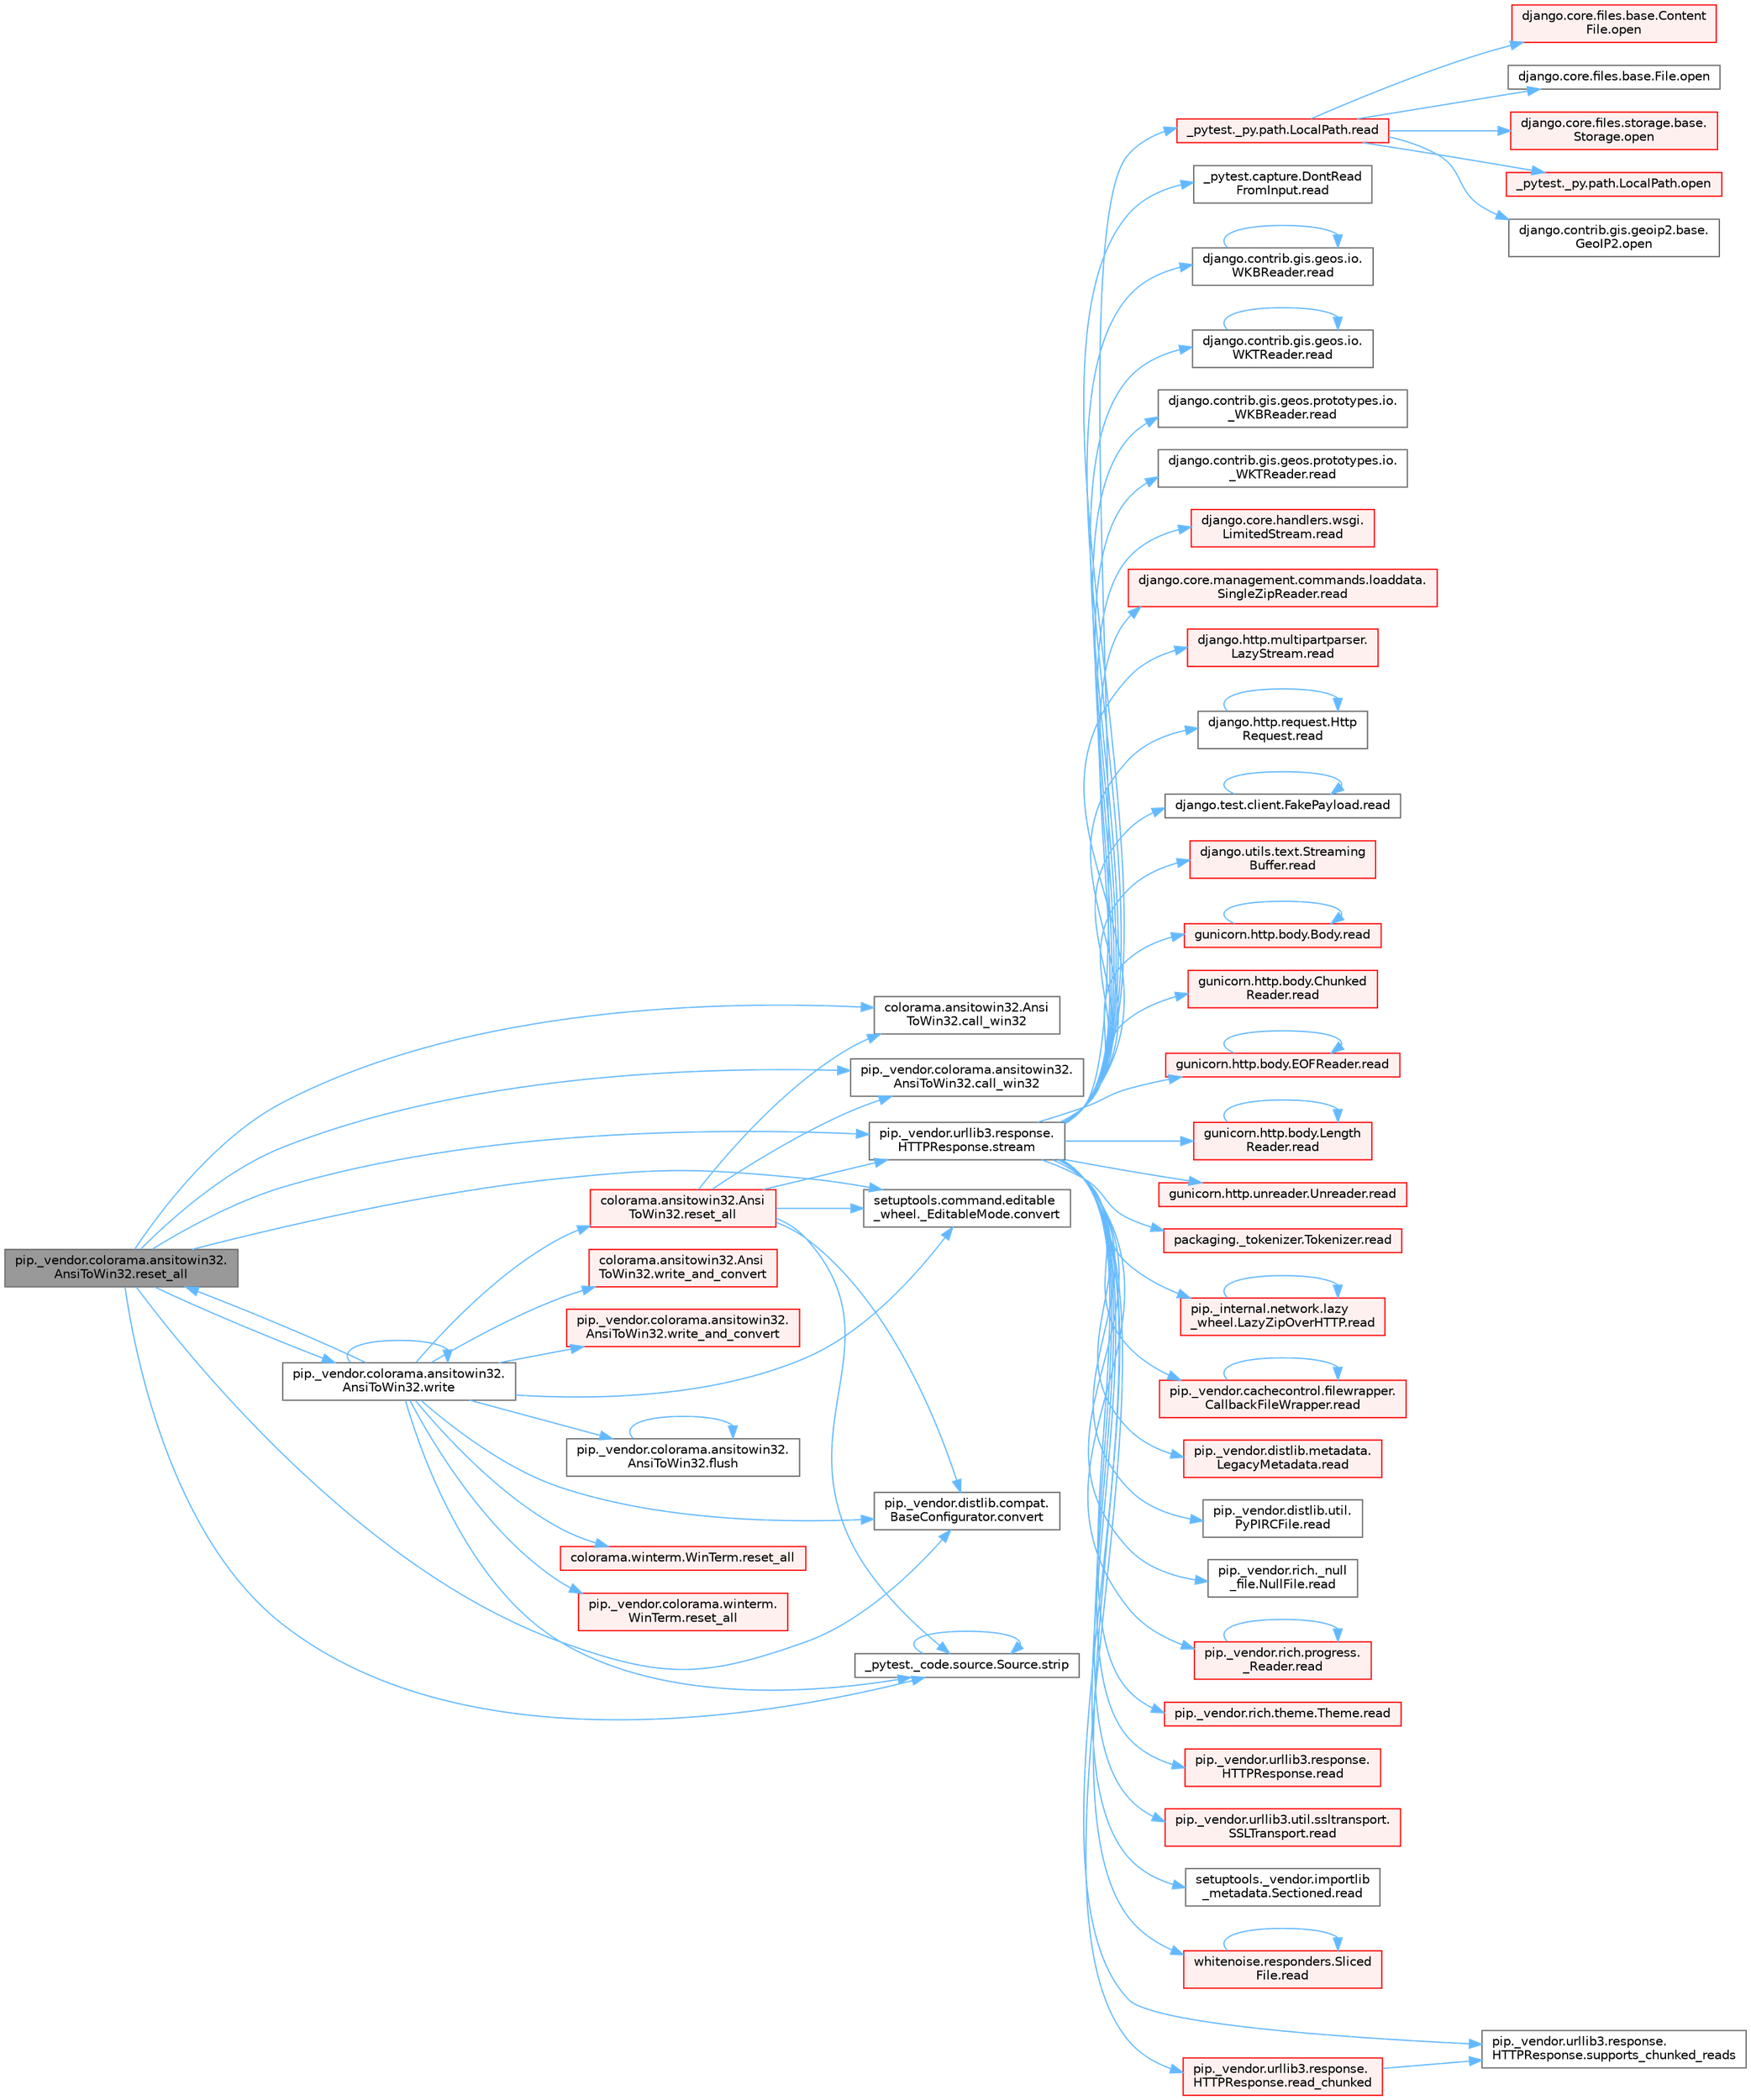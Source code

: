 digraph "pip._vendor.colorama.ansitowin32.AnsiToWin32.reset_all"
{
 // LATEX_PDF_SIZE
  bgcolor="transparent";
  edge [fontname=Helvetica,fontsize=10,labelfontname=Helvetica,labelfontsize=10];
  node [fontname=Helvetica,fontsize=10,shape=box,height=0.2,width=0.4];
  rankdir="LR";
  Node1 [id="Node000001",label="pip._vendor.colorama.ansitowin32.\lAnsiToWin32.reset_all",height=0.2,width=0.4,color="gray40", fillcolor="grey60", style="filled", fontcolor="black",tooltip=" "];
  Node1 -> Node2 [id="edge1_Node000001_Node000002",color="steelblue1",style="solid",tooltip=" "];
  Node2 [id="Node000002",label="colorama.ansitowin32.Ansi\lToWin32.call_win32",height=0.2,width=0.4,color="grey40", fillcolor="white", style="filled",URL="$classcolorama_1_1ansitowin32_1_1_ansi_to_win32.html#aa3edbb8fc606e0b22afa3128e1bb1507",tooltip=" "];
  Node1 -> Node3 [id="edge2_Node000001_Node000003",color="steelblue1",style="solid",tooltip=" "];
  Node3 [id="Node000003",label="pip._vendor.colorama.ansitowin32.\lAnsiToWin32.call_win32",height=0.2,width=0.4,color="grey40", fillcolor="white", style="filled",URL="$classpip_1_1__vendor_1_1colorama_1_1ansitowin32_1_1_ansi_to_win32.html#ac14e750b5ad589a4e131d936df88e68c",tooltip=" "];
  Node1 -> Node4 [id="edge3_Node000001_Node000004",color="steelblue1",style="solid",tooltip=" "];
  Node4 [id="Node000004",label="pip._vendor.distlib.compat.\lBaseConfigurator.convert",height=0.2,width=0.4,color="grey40", fillcolor="white", style="filled",URL="$classpip_1_1__vendor_1_1distlib_1_1compat_1_1_base_configurator.html#abcff9425eaf086d1b67b488aab87e5da",tooltip=" "];
  Node1 -> Node5 [id="edge4_Node000001_Node000005",color="steelblue1",style="solid",tooltip=" "];
  Node5 [id="Node000005",label="setuptools.command.editable\l_wheel._EditableMode.convert",height=0.2,width=0.4,color="grey40", fillcolor="white", style="filled",URL="$classsetuptools_1_1command_1_1editable__wheel_1_1___editable_mode.html#a11a77c27c7b21ba316fc378c0798abb8",tooltip=" "];
  Node1 -> Node6 [id="edge5_Node000001_Node000006",color="steelblue1",style="solid",tooltip=" "];
  Node6 [id="Node000006",label="pip._vendor.urllib3.response.\lHTTPResponse.stream",height=0.2,width=0.4,color="grey40", fillcolor="white", style="filled",URL="$classpip_1_1__vendor_1_1urllib3_1_1response_1_1_h_t_t_p_response.html#a8d802b25f09dd341838a1d631ffc4f62",tooltip=" "];
  Node6 -> Node7 [id="edge6_Node000006_Node000007",color="steelblue1",style="solid",tooltip=" "];
  Node7 [id="Node000007",label="_pytest._py.path.LocalPath.read",height=0.2,width=0.4,color="red", fillcolor="#FFF0F0", style="filled",URL="$class__pytest_1_1__py_1_1path_1_1_local_path.html#a8640b65f715ce8a258379deb78a68fd8",tooltip=" "];
  Node7 -> Node8 [id="edge7_Node000007_Node000008",color="steelblue1",style="solid",tooltip=" "];
  Node8 [id="Node000008",label="_pytest._py.path.LocalPath.open",height=0.2,width=0.4,color="red", fillcolor="#FFF0F0", style="filled",URL="$class__pytest_1_1__py_1_1path_1_1_local_path.html#ac72dbda993b11dc52a738bfc6267dda0",tooltip=" "];
  Node7 -> Node244 [id="edge8_Node000007_Node000244",color="steelblue1",style="solid",tooltip=" "];
  Node244 [id="Node000244",label="django.contrib.gis.geoip2.base.\lGeoIP2.open",height=0.2,width=0.4,color="grey40", fillcolor="white", style="filled",URL="$classdjango_1_1contrib_1_1gis_1_1geoip2_1_1base_1_1_geo_i_p2.html#a39b20c40f1d3f4e4a37f9a4b8cd40e4d",tooltip=" "];
  Node7 -> Node245 [id="edge9_Node000007_Node000245",color="steelblue1",style="solid",tooltip=" "];
  Node245 [id="Node000245",label="django.core.files.base.Content\lFile.open",height=0.2,width=0.4,color="red", fillcolor="#FFF0F0", style="filled",URL="$classdjango_1_1core_1_1files_1_1base_1_1_content_file.html#a2d9c2fb349c078834c401c23b3b10250",tooltip=" "];
  Node7 -> Node349 [id="edge10_Node000007_Node000349",color="steelblue1",style="solid",tooltip=" "];
  Node349 [id="Node000349",label="django.core.files.base.File.open",height=0.2,width=0.4,color="grey40", fillcolor="white", style="filled",URL="$classdjango_1_1core_1_1files_1_1base_1_1_file.html#a77453efc21bb631b97bff9f6aff27eb1",tooltip=" "];
  Node7 -> Node350 [id="edge11_Node000007_Node000350",color="steelblue1",style="solid",tooltip=" "];
  Node350 [id="Node000350",label="django.core.files.storage.base.\lStorage.open",height=0.2,width=0.4,color="red", fillcolor="#FFF0F0", style="filled",URL="$classdjango_1_1core_1_1files_1_1storage_1_1base_1_1_storage.html#a83f5a2f19c0564c4a1732f88b32c4b49",tooltip=" "];
  Node6 -> Node453 [id="edge12_Node000006_Node000453",color="steelblue1",style="solid",tooltip=" "];
  Node453 [id="Node000453",label="_pytest.capture.DontRead\lFromInput.read",height=0.2,width=0.4,color="grey40", fillcolor="white", style="filled",URL="$class__pytest_1_1capture_1_1_dont_read_from_input.html#abe84d6d5626bed2fa4f52408d2b95d3f",tooltip=" "];
  Node6 -> Node454 [id="edge13_Node000006_Node000454",color="steelblue1",style="solid",tooltip=" "];
  Node454 [id="Node000454",label="django.contrib.gis.geos.io.\lWKBReader.read",height=0.2,width=0.4,color="grey40", fillcolor="white", style="filled",URL="$classdjango_1_1contrib_1_1gis_1_1geos_1_1io_1_1_w_k_b_reader.html#a690153c2f609f20814011beceded4ce6",tooltip=" "];
  Node454 -> Node454 [id="edge14_Node000454_Node000454",color="steelblue1",style="solid",tooltip=" "];
  Node6 -> Node455 [id="edge15_Node000006_Node000455",color="steelblue1",style="solid",tooltip=" "];
  Node455 [id="Node000455",label="django.contrib.gis.geos.io.\lWKTReader.read",height=0.2,width=0.4,color="grey40", fillcolor="white", style="filled",URL="$classdjango_1_1contrib_1_1gis_1_1geos_1_1io_1_1_w_k_t_reader.html#af8cdf42c9388b4ca18b86af2cd174dd0",tooltip=" "];
  Node455 -> Node455 [id="edge16_Node000455_Node000455",color="steelblue1",style="solid",tooltip=" "];
  Node6 -> Node456 [id="edge17_Node000006_Node000456",color="steelblue1",style="solid",tooltip=" "];
  Node456 [id="Node000456",label="django.contrib.gis.geos.prototypes.io.\l_WKBReader.read",height=0.2,width=0.4,color="grey40", fillcolor="white", style="filled",URL="$classdjango_1_1contrib_1_1gis_1_1geos_1_1prototypes_1_1io_1_1___w_k_b_reader.html#a71e78ed5a74b998533ef3801723a5827",tooltip=" "];
  Node6 -> Node457 [id="edge18_Node000006_Node000457",color="steelblue1",style="solid",tooltip=" "];
  Node457 [id="Node000457",label="django.contrib.gis.geos.prototypes.io.\l_WKTReader.read",height=0.2,width=0.4,color="grey40", fillcolor="white", style="filled",URL="$classdjango_1_1contrib_1_1gis_1_1geos_1_1prototypes_1_1io_1_1___w_k_t_reader.html#a97b2007978d99bec56d1bbf4091dd46a",tooltip=" "];
  Node6 -> Node458 [id="edge19_Node000006_Node000458",color="steelblue1",style="solid",tooltip=" "];
  Node458 [id="Node000458",label="django.core.handlers.wsgi.\lLimitedStream.read",height=0.2,width=0.4,color="red", fillcolor="#FFF0F0", style="filled",URL="$classdjango_1_1core_1_1handlers_1_1wsgi_1_1_limited_stream.html#a01766186550a2bafd2a0c0cac1117797",tooltip=" "];
  Node6 -> Node462 [id="edge20_Node000006_Node000462",color="steelblue1",style="solid",tooltip=" "];
  Node462 [id="Node000462",label="django.core.management.commands.loaddata.\lSingleZipReader.read",height=0.2,width=0.4,color="red", fillcolor="#FFF0F0", style="filled",URL="$classdjango_1_1core_1_1management_1_1commands_1_1loaddata_1_1_single_zip_reader.html#a6c6512afb638e535f6d9973329238ec1",tooltip=" "];
  Node6 -> Node467 [id="edge21_Node000006_Node000467",color="steelblue1",style="solid",tooltip=" "];
  Node467 [id="Node000467",label="django.http.multipartparser.\lLazyStream.read",height=0.2,width=0.4,color="red", fillcolor="#FFF0F0", style="filled",URL="$classdjango_1_1http_1_1multipartparser_1_1_lazy_stream.html#af5553676fbef507453fe16dbce30f2d6",tooltip=" "];
  Node6 -> Node470 [id="edge22_Node000006_Node000470",color="steelblue1",style="solid",tooltip=" "];
  Node470 [id="Node000470",label="django.http.request.Http\lRequest.read",height=0.2,width=0.4,color="grey40", fillcolor="white", style="filled",URL="$classdjango_1_1http_1_1request_1_1_http_request.html#a7b5205e754042f5dc1400c5f6884da05",tooltip=" "];
  Node470 -> Node470 [id="edge23_Node000470_Node000470",color="steelblue1",style="solid",tooltip=" "];
  Node6 -> Node471 [id="edge24_Node000006_Node000471",color="steelblue1",style="solid",tooltip=" "];
  Node471 [id="Node000471",label="django.test.client.FakePayload.read",height=0.2,width=0.4,color="grey40", fillcolor="white", style="filled",URL="$classdjango_1_1test_1_1client_1_1_fake_payload.html#a4968728a37f7ecfa436f7156923f32fc",tooltip=" "];
  Node471 -> Node471 [id="edge25_Node000471_Node000471",color="steelblue1",style="solid",tooltip=" "];
  Node6 -> Node472 [id="edge26_Node000006_Node000472",color="steelblue1",style="solid",tooltip=" "];
  Node472 [id="Node000472",label="django.utils.text.Streaming\lBuffer.read",height=0.2,width=0.4,color="red", fillcolor="#FFF0F0", style="filled",URL="$classdjango_1_1utils_1_1text_1_1_streaming_buffer.html#a0d8c76cbb45b290915e65a79dabe0d7b",tooltip=" "];
  Node6 -> Node507 [id="edge27_Node000006_Node000507",color="steelblue1",style="solid",tooltip=" "];
  Node507 [id="Node000507",label="gunicorn.http.body.Body.read",height=0.2,width=0.4,color="red", fillcolor="#FFF0F0", style="filled",URL="$classgunicorn_1_1http_1_1body_1_1_body.html#a26fa33ab9da80d4da60638f902d8bbd8",tooltip=" "];
  Node507 -> Node507 [id="edge28_Node000507_Node000507",color="steelblue1",style="solid",tooltip=" "];
  Node6 -> Node510 [id="edge29_Node000006_Node000510",color="steelblue1",style="solid",tooltip=" "];
  Node510 [id="Node000510",label="gunicorn.http.body.Chunked\lReader.read",height=0.2,width=0.4,color="red", fillcolor="#FFF0F0", style="filled",URL="$classgunicorn_1_1http_1_1body_1_1_chunked_reader.html#aa291cdee58cf19e63d92914442ab2d7e",tooltip=" "];
  Node6 -> Node516 [id="edge30_Node000006_Node000516",color="steelblue1",style="solid",tooltip=" "];
  Node516 [id="Node000516",label="gunicorn.http.body.EOFReader.read",height=0.2,width=0.4,color="red", fillcolor="#FFF0F0", style="filled",URL="$classgunicorn_1_1http_1_1body_1_1_e_o_f_reader.html#a6ae0aab25c53911d59fcbb87c1dfa602",tooltip=" "];
  Node516 -> Node516 [id="edge31_Node000516_Node000516",color="steelblue1",style="solid",tooltip=" "];
  Node6 -> Node519 [id="edge32_Node000006_Node000519",color="steelblue1",style="solid",tooltip=" "];
  Node519 [id="Node000519",label="gunicorn.http.body.Length\lReader.read",height=0.2,width=0.4,color="red", fillcolor="#FFF0F0", style="filled",URL="$classgunicorn_1_1http_1_1body_1_1_length_reader.html#a78c9415492b01b7b1553a481fe9aef7e",tooltip=" "];
  Node519 -> Node519 [id="edge33_Node000519_Node000519",color="steelblue1",style="solid",tooltip=" "];
  Node6 -> Node521 [id="edge34_Node000006_Node000521",color="steelblue1",style="solid",tooltip=" "];
  Node521 [id="Node000521",label="gunicorn.http.unreader.Unreader.read",height=0.2,width=0.4,color="red", fillcolor="#FFF0F0", style="filled",URL="$classgunicorn_1_1http_1_1unreader_1_1_unreader.html#a4d05a3b72ffb1dd09d3e4b3dd1d1e44c",tooltip=" "];
  Node6 -> Node4289 [id="edge35_Node000006_Node004289",color="steelblue1",style="solid",tooltip=" "];
  Node4289 [id="Node004289",label="packaging._tokenizer.Tokenizer.read",height=0.2,width=0.4,color="red", fillcolor="#FFF0F0", style="filled",URL="$classpackaging_1_1__tokenizer_1_1_tokenizer.html#a0338e1186dd1574082f047fdff9b3b2d",tooltip=" "];
  Node6 -> Node4290 [id="edge36_Node000006_Node004290",color="steelblue1",style="solid",tooltip=" "];
  Node4290 [id="Node004290",label="pip._internal.network.lazy\l_wheel.LazyZipOverHTTP.read",height=0.2,width=0.4,color="red", fillcolor="#FFF0F0", style="filled",URL="$classpip_1_1__internal_1_1network_1_1lazy__wheel_1_1_lazy_zip_over_h_t_t_p.html#adb8837e292941df2568b4de4082ecf19",tooltip=" "];
  Node4290 -> Node4290 [id="edge37_Node004290_Node004290",color="steelblue1",style="solid",tooltip=" "];
  Node6 -> Node4304 [id="edge38_Node000006_Node004304",color="steelblue1",style="solid",tooltip=" "];
  Node4304 [id="Node004304",label="pip._vendor.cachecontrol.filewrapper.\lCallbackFileWrapper.read",height=0.2,width=0.4,color="red", fillcolor="#FFF0F0", style="filled",URL="$classpip_1_1__vendor_1_1cachecontrol_1_1filewrapper_1_1_callback_file_wrapper.html#afceb112c071f7b24b9db274a61213b68",tooltip=" "];
  Node4304 -> Node4304 [id="edge39_Node004304_Node004304",color="steelblue1",style="solid",tooltip=" "];
  Node6 -> Node4306 [id="edge40_Node000006_Node004306",color="steelblue1",style="solid",tooltip=" "];
  Node4306 [id="Node004306",label="pip._vendor.distlib.metadata.\lLegacyMetadata.read",height=0.2,width=0.4,color="red", fillcolor="#FFF0F0", style="filled",URL="$classpip_1_1__vendor_1_1distlib_1_1metadata_1_1_legacy_metadata.html#a5473003d19554803bc6f7f4af863060f",tooltip=" "];
  Node6 -> Node4308 [id="edge41_Node000006_Node004308",color="steelblue1",style="solid",tooltip=" "];
  Node4308 [id="Node004308",label="pip._vendor.distlib.util.\lPyPIRCFile.read",height=0.2,width=0.4,color="grey40", fillcolor="white", style="filled",URL="$classpip_1_1__vendor_1_1distlib_1_1util_1_1_py_p_i_r_c_file.html#a9db831938fff0ca340efdb70381bc7b1",tooltip=" "];
  Node6 -> Node4309 [id="edge42_Node000006_Node004309",color="steelblue1",style="solid",tooltip=" "];
  Node4309 [id="Node004309",label="pip._vendor.rich._null\l_file.NullFile.read",height=0.2,width=0.4,color="grey40", fillcolor="white", style="filled",URL="$classpip_1_1__vendor_1_1rich_1_1__null__file_1_1_null_file.html#a34cd6b7fcb25c35b0edeb1a291403522",tooltip=" "];
  Node6 -> Node4310 [id="edge43_Node000006_Node004310",color="steelblue1",style="solid",tooltip=" "];
  Node4310 [id="Node004310",label="pip._vendor.rich.progress.\l_Reader.read",height=0.2,width=0.4,color="red", fillcolor="#FFF0F0", style="filled",URL="$classpip_1_1__vendor_1_1rich_1_1progress_1_1___reader.html#abc9a19c1ccc4057e665996a500814420",tooltip=" "];
  Node4310 -> Node4310 [id="edge44_Node004310_Node004310",color="steelblue1",style="solid",tooltip=" "];
  Node6 -> Node4311 [id="edge45_Node000006_Node004311",color="steelblue1",style="solid",tooltip=" "];
  Node4311 [id="Node004311",label="pip._vendor.rich.theme.Theme.read",height=0.2,width=0.4,color="red", fillcolor="#FFF0F0", style="filled",URL="$classpip_1_1__vendor_1_1rich_1_1theme_1_1_theme.html#af15902d143164bd9dace530822864b4f",tooltip=" "];
  Node6 -> Node4314 [id="edge46_Node000006_Node004314",color="steelblue1",style="solid",tooltip=" "];
  Node4314 [id="Node004314",label="pip._vendor.urllib3.response.\lHTTPResponse.read",height=0.2,width=0.4,color="red", fillcolor="#FFF0F0", style="filled",URL="$classpip_1_1__vendor_1_1urllib3_1_1response_1_1_h_t_t_p_response.html#af2e8ded2867c7f29976cbe251a10178f",tooltip=" "];
  Node6 -> Node4320 [id="edge47_Node000006_Node004320",color="steelblue1",style="solid",tooltip=" "];
  Node4320 [id="Node004320",label="pip._vendor.urllib3.util.ssltransport.\lSSLTransport.read",height=0.2,width=0.4,color="red", fillcolor="#FFF0F0", style="filled",URL="$classpip_1_1__vendor_1_1urllib3_1_1util_1_1ssltransport_1_1_s_s_l_transport.html#a3311c85a8b31a1b389bd7013abdf6fd3",tooltip=" "];
  Node6 -> Node4329 [id="edge48_Node000006_Node004329",color="steelblue1",style="solid",tooltip=" "];
  Node4329 [id="Node004329",label="setuptools._vendor.importlib\l_metadata.Sectioned.read",height=0.2,width=0.4,color="grey40", fillcolor="white", style="filled",URL="$classsetuptools_1_1__vendor_1_1importlib__metadata_1_1_sectioned.html#aee19f1f55f0052af789e28b91d52c5bb",tooltip=" "];
  Node6 -> Node4330 [id="edge49_Node000006_Node004330",color="steelblue1",style="solid",tooltip=" "];
  Node4330 [id="Node004330",label="whitenoise.responders.Sliced\lFile.read",height=0.2,width=0.4,color="red", fillcolor="#FFF0F0", style="filled",URL="$classwhitenoise_1_1responders_1_1_sliced_file.html#af949d31457d709043147db62165bfa8d",tooltip=" "];
  Node4330 -> Node4330 [id="edge50_Node004330_Node004330",color="steelblue1",style="solid",tooltip=" "];
  Node6 -> Node4521 [id="edge51_Node000006_Node004521",color="steelblue1",style="solid",tooltip=" "];
  Node4521 [id="Node004521",label="pip._vendor.urllib3.response.\lHTTPResponse.read_chunked",height=0.2,width=0.4,color="red", fillcolor="#FFF0F0", style="filled",URL="$classpip_1_1__vendor_1_1urllib3_1_1response_1_1_h_t_t_p_response.html#a6d821d8da48e729768e93a7058db6d8e",tooltip=" "];
  Node4521 -> Node4524 [id="edge52_Node004521_Node004524",color="steelblue1",style="solid",tooltip=" "];
  Node4524 [id="Node004524",label="pip._vendor.urllib3.response.\lHTTPResponse.supports_chunked_reads",height=0.2,width=0.4,color="grey40", fillcolor="white", style="filled",URL="$classpip_1_1__vendor_1_1urllib3_1_1response_1_1_h_t_t_p_response.html#afa15113301e38f53d0d0b03699d8c141",tooltip=" "];
  Node6 -> Node4524 [id="edge53_Node000006_Node004524",color="steelblue1",style="solid",tooltip=" "];
  Node1 -> Node3967 [id="edge54_Node000001_Node003967",color="steelblue1",style="solid",tooltip=" "];
  Node3967 [id="Node003967",label="_pytest._code.source.Source.strip",height=0.2,width=0.4,color="grey40", fillcolor="white", style="filled",URL="$class__pytest_1_1__code_1_1source_1_1_source.html#aa525e733890257a82bfc6382b07d28ec",tooltip=" "];
  Node3967 -> Node3967 [id="edge55_Node003967_Node003967",color="steelblue1",style="solid",tooltip=" "];
  Node1 -> Node3982 [id="edge56_Node000001_Node003982",color="steelblue1",style="solid",tooltip=" "];
  Node3982 [id="Node003982",label="pip._vendor.colorama.ansitowin32.\lAnsiToWin32.write",height=0.2,width=0.4,color="grey40", fillcolor="white", style="filled",URL="$classpip_1_1__vendor_1_1colorama_1_1ansitowin32_1_1_ansi_to_win32.html#aaeb0baf104470a2dfb282dce019b45e4",tooltip=" "];
  Node3982 -> Node4 [id="edge57_Node003982_Node000004",color="steelblue1",style="solid",tooltip=" "];
  Node3982 -> Node5 [id="edge58_Node003982_Node000005",color="steelblue1",style="solid",tooltip=" "];
  Node3982 -> Node3981 [id="edge59_Node003982_Node003981",color="steelblue1",style="solid",tooltip=" "];
  Node3981 [id="Node003981",label="pip._vendor.colorama.ansitowin32.\lAnsiToWin32.flush",height=0.2,width=0.4,color="grey40", fillcolor="white", style="filled",URL="$classpip_1_1__vendor_1_1colorama_1_1ansitowin32_1_1_ansi_to_win32.html#a96b04357c7430abf89e3448e1d33704b",tooltip=" "];
  Node3981 -> Node3981 [id="edge60_Node003981_Node003981",color="steelblue1",style="solid",tooltip=" "];
  Node3982 -> Node3966 [id="edge61_Node003982_Node003966",color="steelblue1",style="solid",tooltip=" "];
  Node3966 [id="Node003966",label="colorama.ansitowin32.Ansi\lToWin32.reset_all",height=0.2,width=0.4,color="red", fillcolor="#FFF0F0", style="filled",URL="$classcolorama_1_1ansitowin32_1_1_ansi_to_win32.html#a028b716efdf98afc93f4fa55e99ee924",tooltip=" "];
  Node3966 -> Node2 [id="edge62_Node003966_Node000002",color="steelblue1",style="solid",tooltip=" "];
  Node3966 -> Node3 [id="edge63_Node003966_Node000003",color="steelblue1",style="solid",tooltip=" "];
  Node3966 -> Node4 [id="edge64_Node003966_Node000004",color="steelblue1",style="solid",tooltip=" "];
  Node3966 -> Node5 [id="edge65_Node003966_Node000005",color="steelblue1",style="solid",tooltip=" "];
  Node3966 -> Node6 [id="edge66_Node003966_Node000006",color="steelblue1",style="solid",tooltip=" "];
  Node3966 -> Node3967 [id="edge67_Node003966_Node003967",color="steelblue1",style="solid",tooltip=" "];
  Node3982 -> Node3968 [id="edge68_Node003982_Node003968",color="steelblue1",style="solid",tooltip=" "];
  Node3968 [id="Node003968",label="colorama.winterm.WinTerm.reset_all",height=0.2,width=0.4,color="red", fillcolor="#FFF0F0", style="filled",URL="$classcolorama_1_1winterm_1_1_win_term.html#a3b02943f152c5e63db370429ebf2b520",tooltip=" "];
  Node3982 -> Node1 [id="edge69_Node003982_Node000001",color="steelblue1",style="solid",tooltip=" "];
  Node3982 -> Node3971 [id="edge70_Node003982_Node003971",color="steelblue1",style="solid",tooltip=" "];
  Node3971 [id="Node003971",label="pip._vendor.colorama.winterm.\lWinTerm.reset_all",height=0.2,width=0.4,color="red", fillcolor="#FFF0F0", style="filled",URL="$classpip_1_1__vendor_1_1colorama_1_1winterm_1_1_win_term.html#acd145cbb15b95d56837163e3bda436c7",tooltip=" "];
  Node3982 -> Node3967 [id="edge71_Node003982_Node003967",color="steelblue1",style="solid",tooltip=" "];
  Node3982 -> Node3982 [id="edge72_Node003982_Node003982",color="steelblue1",style="solid",tooltip=" "];
  Node3982 -> Node3972 [id="edge73_Node003982_Node003972",color="steelblue1",style="solid",tooltip=" "];
  Node3972 [id="Node003972",label="colorama.ansitowin32.Ansi\lToWin32.write_and_convert",height=0.2,width=0.4,color="red", fillcolor="#FFF0F0", style="filled",URL="$classcolorama_1_1ansitowin32_1_1_ansi_to_win32.html#a3819f019b2aed2f696eed295e013ddc0",tooltip=" "];
  Node3982 -> Node3983 [id="edge74_Node003982_Node003983",color="steelblue1",style="solid",tooltip=" "];
  Node3983 [id="Node003983",label="pip._vendor.colorama.ansitowin32.\lAnsiToWin32.write_and_convert",height=0.2,width=0.4,color="red", fillcolor="#FFF0F0", style="filled",URL="$classpip_1_1__vendor_1_1colorama_1_1ansitowin32_1_1_ansi_to_win32.html#a947cff2d116f6ad41ecfa293643ad781",tooltip=" "];
}
